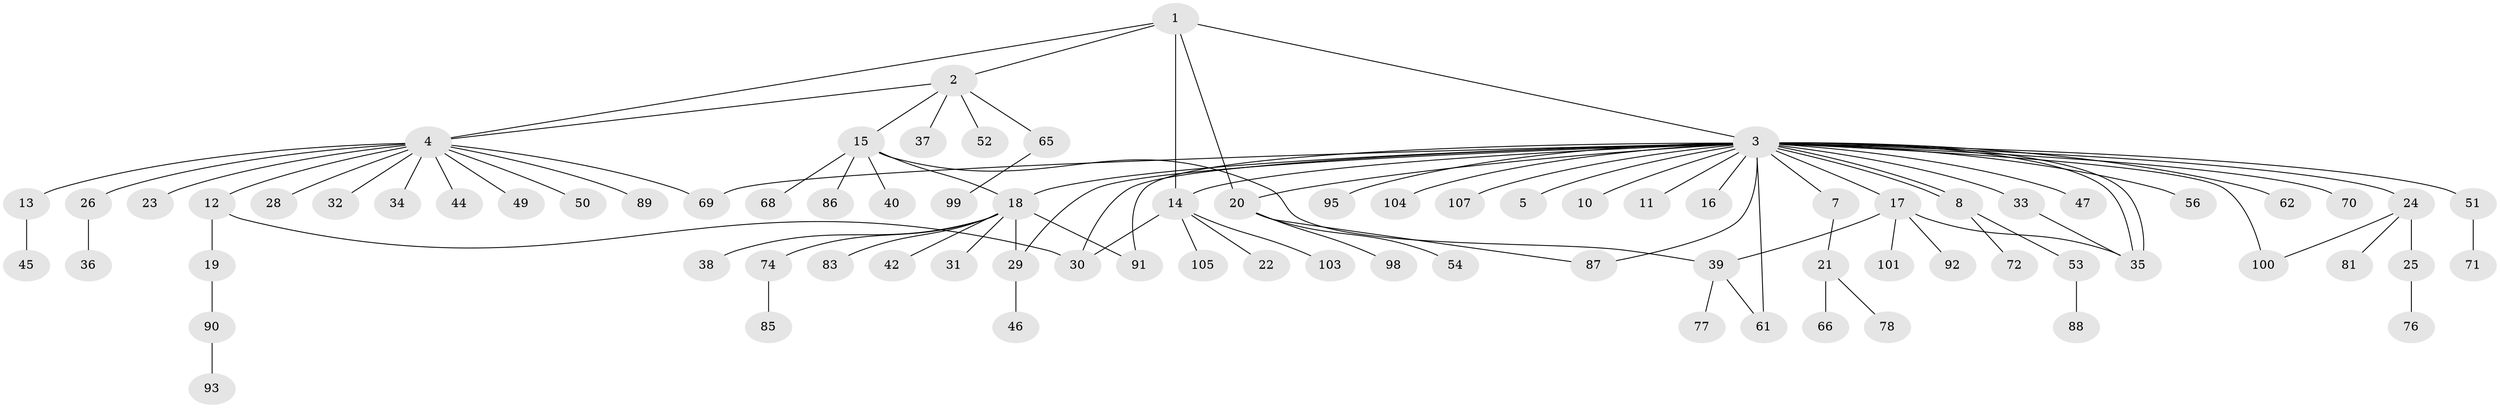 // original degree distribution, {5: 0.037383177570093455, 6: 0.037383177570093455, 27: 0.009345794392523364, 15: 0.009345794392523364, 1: 0.5700934579439252, 2: 0.17757009345794392, 3: 0.09345794392523364, 4: 0.056074766355140186, 7: 0.009345794392523364}
// Generated by graph-tools (version 1.1) at 2025/41/03/06/25 10:41:47]
// undirected, 82 vertices, 98 edges
graph export_dot {
graph [start="1"]
  node [color=gray90,style=filled];
  1 [super="+94"];
  2 [super="+6"];
  3 [super="+9"];
  4 [super="+84"];
  5;
  7 [super="+63"];
  8;
  10;
  11;
  12 [super="+73"];
  13 [super="+27"];
  14 [super="+48"];
  15 [super="+82"];
  16;
  17 [super="+58"];
  18 [super="+59"];
  19;
  20 [super="+43"];
  21;
  22;
  23;
  24 [super="+97"];
  25 [super="+75"];
  26 [super="+79"];
  28;
  29;
  30 [super="+60"];
  31;
  32;
  33 [super="+41"];
  34;
  35;
  36;
  37;
  38;
  39 [super="+57"];
  40;
  42;
  44;
  45;
  46;
  47 [super="+80"];
  49 [super="+55"];
  50;
  51 [super="+64"];
  52;
  53 [super="+106"];
  54;
  56;
  61 [super="+67"];
  62;
  65;
  66;
  68 [super="+96"];
  69;
  70;
  71;
  72;
  74;
  76;
  77;
  78;
  81 [super="+102"];
  83;
  85;
  86;
  87;
  88;
  89;
  90;
  91;
  92;
  93;
  95;
  98;
  99;
  100;
  101;
  103;
  104;
  105;
  107;
  1 -- 2;
  1 -- 3;
  1 -- 14;
  1 -- 20;
  1 -- 4;
  2 -- 4;
  2 -- 15;
  2 -- 37;
  2 -- 52;
  2 -- 65;
  3 -- 5;
  3 -- 7;
  3 -- 8;
  3 -- 8;
  3 -- 10;
  3 -- 16;
  3 -- 17;
  3 -- 18;
  3 -- 20;
  3 -- 29;
  3 -- 30;
  3 -- 33;
  3 -- 35;
  3 -- 35;
  3 -- 51;
  3 -- 56;
  3 -- 61;
  3 -- 62;
  3 -- 70;
  3 -- 87;
  3 -- 91;
  3 -- 100;
  3 -- 104;
  3 -- 107;
  3 -- 69;
  3 -- 24;
  3 -- 11;
  3 -- 95;
  3 -- 47;
  3 -- 14;
  4 -- 12;
  4 -- 13;
  4 -- 23;
  4 -- 26;
  4 -- 28;
  4 -- 32;
  4 -- 34;
  4 -- 44;
  4 -- 49;
  4 -- 50;
  4 -- 69;
  4 -- 89;
  7 -- 21;
  8 -- 53;
  8 -- 72;
  12 -- 19;
  12 -- 30;
  13 -- 45;
  14 -- 22;
  14 -- 103;
  14 -- 105;
  14 -- 30;
  15 -- 39;
  15 -- 40;
  15 -- 68;
  15 -- 86;
  15 -- 18;
  17 -- 35;
  17 -- 39;
  17 -- 92;
  17 -- 101;
  18 -- 31;
  18 -- 38;
  18 -- 42;
  18 -- 83;
  18 -- 74;
  18 -- 91;
  18 -- 29;
  19 -- 90;
  20 -- 54;
  20 -- 87;
  20 -- 98;
  21 -- 66;
  21 -- 78;
  24 -- 25;
  24 -- 81;
  24 -- 100;
  25 -- 76;
  26 -- 36;
  29 -- 46;
  33 -- 35;
  39 -- 61;
  39 -- 77;
  51 -- 71;
  53 -- 88;
  65 -- 99;
  74 -- 85;
  90 -- 93;
}
